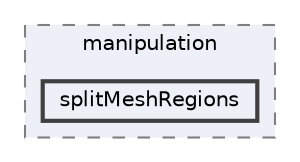digraph "applications/utilities/mesh/manipulation/splitMeshRegions"
{
 // LATEX_PDF_SIZE
  bgcolor="transparent";
  edge [fontname=Helvetica,fontsize=10,labelfontname=Helvetica,labelfontsize=10];
  node [fontname=Helvetica,fontsize=10,shape=box,height=0.2,width=0.4];
  compound=true
  subgraph clusterdir_15449a1ef4a09517cc5e2efa6b11565e {
    graph [ bgcolor="#edf0f7", pencolor="grey50", label="manipulation", fontname=Helvetica,fontsize=10 style="filled,dashed", URL="dir_15449a1ef4a09517cc5e2efa6b11565e.html",tooltip=""]
  dir_6ea1d935a3378e68d0e0e3ee294e919f [label="splitMeshRegions", fillcolor="#edf0f7", color="grey25", style="filled,bold", URL="dir_6ea1d935a3378e68d0e0e3ee294e919f.html",tooltip=""];
  }
}
